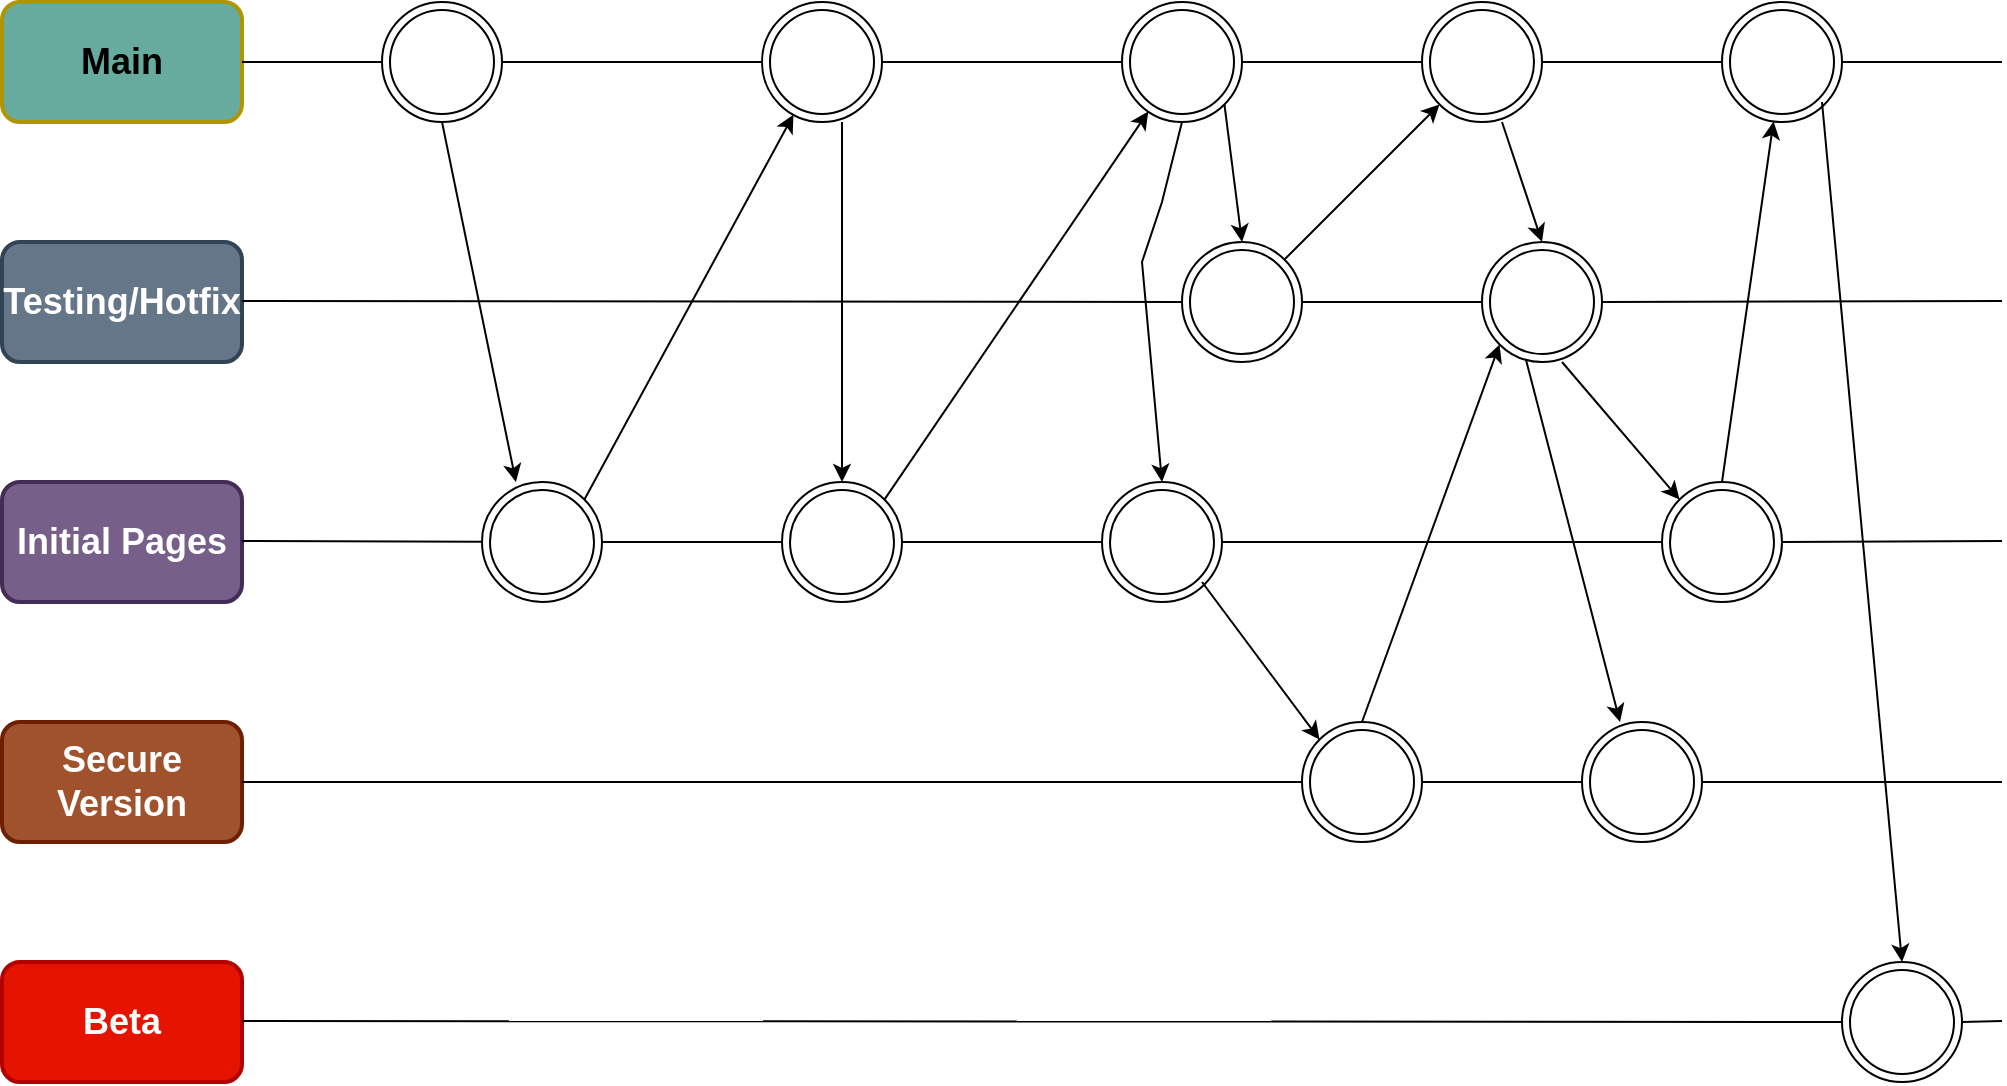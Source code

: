 <mxfile version="26.0.11">
  <diagram name="Page-1" id="L4cc22bHqYqRcs4OZ_tG">
    <mxGraphModel dx="1434" dy="754" grid="0" gridSize="10" guides="1" tooltips="1" connect="1" arrows="1" fold="1" page="1" pageScale="1" pageWidth="1100" pageHeight="670" math="0" shadow="0">
      <root>
        <mxCell id="0" />
        <mxCell id="1" parent="0" />
        <mxCell id="WKAnfxG_8iYY36ftMqmb-1" value="Main" style="rounded=1;whiteSpace=wrap;html=1;strokeWidth=2;fillWeight=4;hachureGap=8;hachureAngle=45;fillColor=light-dark(#67AB9F,#67AB9F);fontColor=#000000;strokeColor=light-dark(#B09500,#67AB9F);fontSize=18;fontStyle=1;textShadow=0;" vertex="1" parent="1">
          <mxGeometry x="40" y="60" width="120" height="60" as="geometry" />
        </mxCell>
        <mxCell id="WKAnfxG_8iYY36ftMqmb-2" value="Testing/Hotfix" style="rounded=1;whiteSpace=wrap;html=1;strokeWidth=2;fillWeight=4;hachureGap=8;hachureAngle=45;fillColor=light-dark(#647687,#E3C800);fontColor=light-dark(#FFFFFF,#FFFFFF);strokeColor=light-dark(#314354,#FFD966);fontSize=18;textShadow=0;fontStyle=1" vertex="1" parent="1">
          <mxGeometry x="40" y="180" width="120" height="60" as="geometry" />
        </mxCell>
        <mxCell id="WKAnfxG_8iYY36ftMqmb-3" value="Initial Pages" style="rounded=1;whiteSpace=wrap;html=1;strokeWidth=2;fillWeight=4;hachureGap=8;hachureAngle=45;fillColor=#76608a;fontColor=light-dark(#FFFFFF,#FFFFFF);strokeColor=#432D57;textShadow=0;labelBorderColor=none;labelBackgroundColor=none;fontStyle=1;fontSize=18;shadow=0;" vertex="1" parent="1">
          <mxGeometry x="40" y="300" width="120" height="60" as="geometry" />
        </mxCell>
        <mxCell id="WKAnfxG_8iYY36ftMqmb-4" value="Secure Version" style="rounded=1;whiteSpace=wrap;html=1;strokeWidth=2;fillWeight=4;hachureGap=8;hachureAngle=45;fillColor=#a0522d;fontColor=light-dark(#FFFFFF,#FAFAFA);strokeColor=#6D1F00;fontSize=18;fontStyle=1" vertex="1" parent="1">
          <mxGeometry x="40" y="420" width="120" height="60" as="geometry" />
        </mxCell>
        <mxCell id="WKAnfxG_8iYY36ftMqmb-5" value="Beta" style="rounded=1;whiteSpace=wrap;html=1;strokeWidth=2;fillWeight=4;hachureGap=8;hachureAngle=45;fillColor=#e51400;fontColor=light-dark(#FFFFFF,#F0F0F0);strokeColor=#B20000;fontStyle=1;fontSize=18;" vertex="1" parent="1">
          <mxGeometry x="40" y="540" width="120" height="60" as="geometry" />
        </mxCell>
        <mxCell id="WKAnfxG_8iYY36ftMqmb-10" value="" style="endArrow=none;html=1;rounded=0;exitX=1;exitY=0.5;exitDx=0;exitDy=0;fillColor=#f5f5f5;strokeColor=light-dark(#000000,#67AB9F);" edge="1" parent="1" source="WKAnfxG_8iYY36ftMqmb-38">
          <mxGeometry width="50" height="50" relative="1" as="geometry">
            <mxPoint x="160" y="90" as="sourcePoint" />
            <mxPoint x="1040" y="90" as="targetPoint" />
          </mxGeometry>
        </mxCell>
        <mxCell id="WKAnfxG_8iYY36ftMqmb-11" value="" style="endArrow=none;html=1;rounded=0;exitX=1;exitY=0.5;exitDx=0;exitDy=0;fillColor=#f5f5f5;strokeColor=light-dark(#000000,#E3C800);" edge="1" parent="1" source="WKAnfxG_8iYY36ftMqmb-19">
          <mxGeometry width="50" height="50" relative="1" as="geometry">
            <mxPoint x="160" y="209.5" as="sourcePoint" />
            <mxPoint x="1040" y="209.5" as="targetPoint" />
          </mxGeometry>
        </mxCell>
        <mxCell id="WKAnfxG_8iYY36ftMqmb-12" value="" style="endArrow=none;html=1;rounded=0;exitX=1;exitY=0.5;exitDx=0;exitDy=0;fillColor=#f5f5f5;strokeColor=light-dark(#000000,#A18EB3);" edge="1" parent="1" source="WKAnfxG_8iYY36ftMqmb-28">
          <mxGeometry width="50" height="50" relative="1" as="geometry">
            <mxPoint x="160" y="329.5" as="sourcePoint" />
            <mxPoint x="1040" y="329.5" as="targetPoint" />
          </mxGeometry>
        </mxCell>
        <mxCell id="WKAnfxG_8iYY36ftMqmb-13" value="" style="endArrow=none;html=1;rounded=0;exitX=1;exitY=0.5;exitDx=0;exitDy=0;fillColor=#f5f5f5;strokeColor=light-dark(#000000,#D28F70);" edge="1" parent="1" source="WKAnfxG_8iYY36ftMqmb-34">
          <mxGeometry width="50" height="50" relative="1" as="geometry">
            <mxPoint x="160" y="450" as="sourcePoint" />
            <mxPoint x="1040" y="450" as="targetPoint" />
          </mxGeometry>
        </mxCell>
        <mxCell id="WKAnfxG_8iYY36ftMqmb-14" value="" style="endArrow=none;html=1;rounded=0;exitX=1;exitY=0.5;exitDx=0;exitDy=0;fillColor=#f5f5f5;strokeColor=light-dark(#000000,#FF9281);" edge="1" parent="1" source="WKAnfxG_8iYY36ftMqmb-41">
          <mxGeometry width="50" height="50" relative="1" as="geometry">
            <mxPoint x="160" y="569.5" as="sourcePoint" />
            <mxPoint x="1040" y="569.5" as="targetPoint" />
          </mxGeometry>
        </mxCell>
        <mxCell id="WKAnfxG_8iYY36ftMqmb-16" value="" style="endArrow=none;html=1;rounded=0;exitX=1;exitY=0.5;exitDx=0;exitDy=0;fillColor=#f5f5f5;strokeColor=light-dark(#000000,#67AB9F);" edge="1" parent="1" target="WKAnfxG_8iYY36ftMqmb-15">
          <mxGeometry width="50" height="50" relative="1" as="geometry">
            <mxPoint x="160" y="90" as="sourcePoint" />
            <mxPoint x="1040" y="90" as="targetPoint" />
          </mxGeometry>
        </mxCell>
        <mxCell id="WKAnfxG_8iYY36ftMqmb-15" value="" style="ellipse;shape=doubleEllipse;whiteSpace=wrap;html=1;aspect=fixed;fillColor=light-dark(#FFFFFF,#67AB9F);" vertex="1" parent="1">
          <mxGeometry x="230" y="60" width="60" height="60" as="geometry" />
        </mxCell>
        <mxCell id="WKAnfxG_8iYY36ftMqmb-18" value="" style="endArrow=none;html=1;rounded=0;exitX=1;exitY=0.5;exitDx=0;exitDy=0;fillColor=#f5f5f5;strokeColor=light-dark(#000000,#E3C800);" edge="1" parent="1" target="WKAnfxG_8iYY36ftMqmb-17">
          <mxGeometry width="50" height="50" relative="1" as="geometry">
            <mxPoint x="160" y="209.5" as="sourcePoint" />
            <mxPoint x="1040" y="209.5" as="targetPoint" />
          </mxGeometry>
        </mxCell>
        <mxCell id="WKAnfxG_8iYY36ftMqmb-17" value="" style="ellipse;shape=doubleEllipse;whiteSpace=wrap;html=1;aspect=fixed;fillColor=light-dark(#FFFFFF,#E3C800);" vertex="1" parent="1">
          <mxGeometry x="630" y="180" width="60" height="60" as="geometry" />
        </mxCell>
        <mxCell id="WKAnfxG_8iYY36ftMqmb-20" value="" style="endArrow=none;html=1;rounded=0;exitX=1;exitY=0.5;exitDx=0;exitDy=0;fillColor=#f5f5f5;strokeColor=light-dark(#000000,#E3C800);" edge="1" parent="1" source="WKAnfxG_8iYY36ftMqmb-17" target="WKAnfxG_8iYY36ftMqmb-19">
          <mxGeometry width="50" height="50" relative="1" as="geometry">
            <mxPoint x="380" y="210" as="sourcePoint" />
            <mxPoint x="1040" y="209.5" as="targetPoint" />
          </mxGeometry>
        </mxCell>
        <mxCell id="WKAnfxG_8iYY36ftMqmb-19" value="" style="ellipse;shape=doubleEllipse;whiteSpace=wrap;html=1;aspect=fixed;fillColor=light-dark(#FFFFFF,#E3C800);" vertex="1" parent="1">
          <mxGeometry x="780" y="180" width="60" height="60" as="geometry" />
        </mxCell>
        <mxCell id="WKAnfxG_8iYY36ftMqmb-23" value="" style="endArrow=none;html=1;rounded=0;exitX=1;exitY=0.5;exitDx=0;exitDy=0;fillColor=#f5f5f5;strokeColor=light-dark(#000000,#A18EB3);" edge="1" parent="1" target="WKAnfxG_8iYY36ftMqmb-21">
          <mxGeometry width="50" height="50" relative="1" as="geometry">
            <mxPoint x="160" y="329.5" as="sourcePoint" />
            <mxPoint x="1040" y="329.5" as="targetPoint" />
          </mxGeometry>
        </mxCell>
        <mxCell id="WKAnfxG_8iYY36ftMqmb-21" value="" style="ellipse;shape=doubleEllipse;whiteSpace=wrap;html=1;aspect=fixed;fillColor=light-dark(#FFFFFF,#A18EB3);" vertex="1" parent="1">
          <mxGeometry x="280" y="300" width="60" height="60" as="geometry" />
        </mxCell>
        <mxCell id="WKAnfxG_8iYY36ftMqmb-25" value="" style="endArrow=none;html=1;rounded=0;exitX=1;exitY=0.5;exitDx=0;exitDy=0;fillColor=#f5f5f5;strokeColor=light-dark(#000000,#A18EB3);" edge="1" parent="1" source="WKAnfxG_8iYY36ftMqmb-21">
          <mxGeometry width="50" height="50" relative="1" as="geometry">
            <mxPoint x="340" y="330" as="sourcePoint" />
            <mxPoint x="440" y="330" as="targetPoint" />
          </mxGeometry>
        </mxCell>
        <mxCell id="WKAnfxG_8iYY36ftMqmb-27" value="" style="endArrow=none;html=1;rounded=0;fillColor=#f5f5f5;strokeColor=light-dark(#000000,#A18EB3);" edge="1" parent="1" source="WKAnfxG_8iYY36ftMqmb-36" target="WKAnfxG_8iYY36ftMqmb-26">
          <mxGeometry width="50" height="50" relative="1" as="geometry">
            <mxPoint x="440" y="330" as="sourcePoint" />
            <mxPoint x="1040" y="329.5" as="targetPoint" />
          </mxGeometry>
        </mxCell>
        <mxCell id="WKAnfxG_8iYY36ftMqmb-26" value="" style="ellipse;shape=doubleEllipse;whiteSpace=wrap;html=1;aspect=fixed;fillColor=light-dark(#FFFFFF,#A18EB3);" vertex="1" parent="1">
          <mxGeometry x="590" y="300" width="60" height="60" as="geometry" />
        </mxCell>
        <mxCell id="WKAnfxG_8iYY36ftMqmb-29" value="" style="endArrow=none;html=1;rounded=0;exitX=1;exitY=0.5;exitDx=0;exitDy=0;fillColor=#f5f5f5;strokeColor=light-dark(#000000,#A18EB3);" edge="1" parent="1" source="WKAnfxG_8iYY36ftMqmb-26" target="WKAnfxG_8iYY36ftMqmb-28">
          <mxGeometry width="50" height="50" relative="1" as="geometry">
            <mxPoint x="710" y="330" as="sourcePoint" />
            <mxPoint x="1040" y="329.5" as="targetPoint" />
          </mxGeometry>
        </mxCell>
        <mxCell id="WKAnfxG_8iYY36ftMqmb-28" value="" style="ellipse;shape=doubleEllipse;whiteSpace=wrap;html=1;aspect=fixed;fillColor=light-dark(#FFFFFF,#A18EB3);" vertex="1" parent="1">
          <mxGeometry x="870" y="300" width="60" height="60" as="geometry" />
        </mxCell>
        <mxCell id="WKAnfxG_8iYY36ftMqmb-31" value="" style="endArrow=none;html=1;rounded=0;exitX=1;exitY=0.5;exitDx=0;exitDy=0;fillColor=#f5f5f5;strokeColor=light-dark(#000000,#67AB9F);" edge="1" parent="1" source="WKAnfxG_8iYY36ftMqmb-15" target="WKAnfxG_8iYY36ftMqmb-30">
          <mxGeometry width="50" height="50" relative="1" as="geometry">
            <mxPoint x="290" y="90" as="sourcePoint" />
            <mxPoint x="1040" y="90" as="targetPoint" />
          </mxGeometry>
        </mxCell>
        <mxCell id="WKAnfxG_8iYY36ftMqmb-30" value="" style="ellipse;shape=doubleEllipse;whiteSpace=wrap;html=1;aspect=fixed;fillColor=light-dark(#FFFFFF,#67AB9F);" vertex="1" parent="1">
          <mxGeometry x="420" y="60" width="60" height="60" as="geometry" />
        </mxCell>
        <mxCell id="WKAnfxG_8iYY36ftMqmb-35" value="" style="endArrow=none;html=1;rounded=0;exitX=1;exitY=0.5;exitDx=0;exitDy=0;fillColor=#f5f5f5;strokeColor=light-dark(#000000,#D28F70);" edge="1" parent="1" target="WKAnfxG_8iYY36ftMqmb-34">
          <mxGeometry width="50" height="50" relative="1" as="geometry">
            <mxPoint x="160" y="450" as="sourcePoint" />
            <mxPoint x="1040" y="450" as="targetPoint" />
          </mxGeometry>
        </mxCell>
        <mxCell id="WKAnfxG_8iYY36ftMqmb-34" value="" style="ellipse;shape=doubleEllipse;whiteSpace=wrap;html=1;aspect=fixed;fillColor=light-dark(#FFFFFF,#D28F70);" vertex="1" parent="1">
          <mxGeometry x="830" y="420" width="60" height="60" as="geometry" />
        </mxCell>
        <mxCell id="WKAnfxG_8iYY36ftMqmb-37" value="" style="endArrow=none;html=1;rounded=0;fillColor=#f5f5f5;strokeColor=light-dark(#000000,#F5F5F5);" edge="1" parent="1" target="WKAnfxG_8iYY36ftMqmb-36">
          <mxGeometry width="50" height="50" relative="1" as="geometry">
            <mxPoint x="440" y="330" as="sourcePoint" />
            <mxPoint x="590" y="330" as="targetPoint" />
          </mxGeometry>
        </mxCell>
        <mxCell id="WKAnfxG_8iYY36ftMqmb-36" value="" style="ellipse;shape=doubleEllipse;whiteSpace=wrap;html=1;aspect=fixed;fillColor=light-dark(#FFFFFF,#A18EB3);" vertex="1" parent="1">
          <mxGeometry x="430" y="300" width="60" height="60" as="geometry" />
        </mxCell>
        <mxCell id="WKAnfxG_8iYY36ftMqmb-39" value="" style="endArrow=none;html=1;rounded=0;exitX=1;exitY=0.5;exitDx=0;exitDy=0;fillColor=#f5f5f5;strokeColor=light-dark(#000000,#67AB9F);" edge="1" parent="1" source="WKAnfxG_8iYY36ftMqmb-30" target="WKAnfxG_8iYY36ftMqmb-38">
          <mxGeometry width="50" height="50" relative="1" as="geometry">
            <mxPoint x="480" y="90" as="sourcePoint" />
            <mxPoint x="1040" y="90" as="targetPoint" />
          </mxGeometry>
        </mxCell>
        <mxCell id="WKAnfxG_8iYY36ftMqmb-38" value="" style="ellipse;shape=doubleEllipse;whiteSpace=wrap;html=1;aspect=fixed;fillColor=light-dark(#FFFFFF,#67AB9F);" vertex="1" parent="1">
          <mxGeometry x="750" y="60" width="60" height="60" as="geometry" />
        </mxCell>
        <mxCell id="WKAnfxG_8iYY36ftMqmb-40" value="" style="ellipse;shape=doubleEllipse;whiteSpace=wrap;html=1;aspect=fixed;fillColor=light-dark(#FFFFFF,#67AB9F);" vertex="1" parent="1">
          <mxGeometry x="900" y="60" width="60" height="60" as="geometry" />
        </mxCell>
        <mxCell id="WKAnfxG_8iYY36ftMqmb-42" value="" style="endArrow=none;html=1;rounded=0;exitX=1;exitY=0.5;exitDx=0;exitDy=0;fillColor=#f5f5f5;strokeColor=light-dark(#000000,#FF9281);" edge="1" parent="1" target="WKAnfxG_8iYY36ftMqmb-41">
          <mxGeometry width="50" height="50" relative="1" as="geometry">
            <mxPoint x="160" y="569.5" as="sourcePoint" />
            <mxPoint x="1040" y="569.5" as="targetPoint" />
          </mxGeometry>
        </mxCell>
        <mxCell id="WKAnfxG_8iYY36ftMqmb-41" value="" style="ellipse;shape=doubleEllipse;whiteSpace=wrap;html=1;aspect=fixed;fillColor=light-dark(#FFFFFF,#FF9281);" vertex="1" parent="1">
          <mxGeometry x="960" y="540" width="60" height="60" as="geometry" />
        </mxCell>
        <mxCell id="WKAnfxG_8iYY36ftMqmb-33" value="" style="ellipse;shape=doubleEllipse;whiteSpace=wrap;html=1;aspect=fixed;fillColor=light-dark(#FFFFFF,#D28F70);" vertex="1" parent="1">
          <mxGeometry x="690" y="420" width="60" height="60" as="geometry" />
        </mxCell>
        <mxCell id="WKAnfxG_8iYY36ftMqmb-32" value="" style="ellipse;shape=doubleEllipse;whiteSpace=wrap;html=1;aspect=fixed;fillColor=light-dark(#FFFFFF,#67AB9F);" vertex="1" parent="1">
          <mxGeometry x="600" y="60" width="60" height="60" as="geometry" />
        </mxCell>
        <mxCell id="WKAnfxG_8iYY36ftMqmb-52" value="" style="endArrow=classic;html=1;rounded=0;entryX=0.283;entryY=0;entryDx=0;entryDy=0;entryPerimeter=0;exitX=0.5;exitY=1;exitDx=0;exitDy=0;strokeColor=light-dark(#000000,#67AB9F);" edge="1" parent="1" source="WKAnfxG_8iYY36ftMqmb-15" target="WKAnfxG_8iYY36ftMqmb-21">
          <mxGeometry width="50" height="50" relative="1" as="geometry">
            <mxPoint x="250" y="200" as="sourcePoint" />
            <mxPoint x="300" y="150" as="targetPoint" />
          </mxGeometry>
        </mxCell>
        <mxCell id="WKAnfxG_8iYY36ftMqmb-53" value="" style="endArrow=classic;html=1;rounded=0;exitX=1;exitY=0;exitDx=0;exitDy=0;strokeColor=light-dark(#000000,#A18EB3);" edge="1" parent="1" source="WKAnfxG_8iYY36ftMqmb-21" target="WKAnfxG_8iYY36ftMqmb-30">
          <mxGeometry width="50" height="50" relative="1" as="geometry">
            <mxPoint x="350" y="210" as="sourcePoint" />
            <mxPoint x="387" y="390" as="targetPoint" />
          </mxGeometry>
        </mxCell>
        <mxCell id="WKAnfxG_8iYY36ftMqmb-54" value="" style="endArrow=classic;html=1;rounded=0;entryX=0.5;entryY=0;entryDx=0;entryDy=0;exitX=0.5;exitY=1;exitDx=0;exitDy=0;strokeColor=light-dark(#000000,#67AB9F);" edge="1" parent="1" target="WKAnfxG_8iYY36ftMqmb-36">
          <mxGeometry width="50" height="50" relative="1" as="geometry">
            <mxPoint x="460" y="120" as="sourcePoint" />
            <mxPoint x="497" y="300" as="targetPoint" />
          </mxGeometry>
        </mxCell>
        <mxCell id="WKAnfxG_8iYY36ftMqmb-55" value="" style="endArrow=classic;html=1;rounded=0;exitX=1;exitY=0;exitDx=0;exitDy=0;strokeColor=light-dark(#000000,#A18EB3);" edge="1" parent="1" source="WKAnfxG_8iYY36ftMqmb-36" target="WKAnfxG_8iYY36ftMqmb-32">
          <mxGeometry width="50" height="50" relative="1" as="geometry">
            <mxPoint x="530" y="130" as="sourcePoint" />
            <mxPoint x="567" y="310" as="targetPoint" />
          </mxGeometry>
        </mxCell>
        <mxCell id="WKAnfxG_8iYY36ftMqmb-56" value="" style="endArrow=classic;html=1;rounded=0;exitX=0.5;exitY=1;exitDx=0;exitDy=0;strokeColor=light-dark(#000000,#67AB9F);" edge="1" parent="1" source="WKAnfxG_8iYY36ftMqmb-32">
          <mxGeometry width="50" height="50" relative="1" as="geometry">
            <mxPoint x="509" y="354" as="sourcePoint" />
            <mxPoint x="620" y="300" as="targetPoint" />
            <Array as="points">
              <mxPoint x="620" y="160" />
              <mxPoint x="610" y="190" />
            </Array>
          </mxGeometry>
        </mxCell>
        <mxCell id="WKAnfxG_8iYY36ftMqmb-57" value="" style="endArrow=classic;html=1;rounded=0;exitX=1;exitY=1;exitDx=0;exitDy=0;entryX=0.5;entryY=0;entryDx=0;entryDy=0;strokeColor=light-dark(#000000,#67AB9F);" edge="1" parent="1" source="WKAnfxG_8iYY36ftMqmb-32" target="WKAnfxG_8iYY36ftMqmb-17">
          <mxGeometry width="50" height="50" relative="1" as="geometry">
            <mxPoint x="501" y="329" as="sourcePoint" />
            <mxPoint x="633" y="135" as="targetPoint" />
          </mxGeometry>
        </mxCell>
        <mxCell id="WKAnfxG_8iYY36ftMqmb-58" value="" style="endArrow=classic;html=1;rounded=0;exitX=1;exitY=0;exitDx=0;exitDy=0;entryX=0;entryY=1;entryDx=0;entryDy=0;strokeColor=light-dark(#000000,#E3C800);" edge="1" parent="1" source="WKAnfxG_8iYY36ftMqmb-17" target="WKAnfxG_8iYY36ftMqmb-38">
          <mxGeometry width="50" height="50" relative="1" as="geometry">
            <mxPoint x="630" y="300" as="sourcePoint" />
            <mxPoint x="750" y="120" as="targetPoint" />
          </mxGeometry>
        </mxCell>
        <mxCell id="WKAnfxG_8iYY36ftMqmb-59" value="" style="endArrow=classic;html=1;rounded=0;exitX=0.5;exitY=0;exitDx=0;exitDy=0;strokeColor=light-dark(#000000,#A18EB3);" edge="1" parent="1" source="WKAnfxG_8iYY36ftMqmb-28" target="WKAnfxG_8iYY36ftMqmb-40">
          <mxGeometry width="50" height="50" relative="1" as="geometry">
            <mxPoint x="810" y="334" as="sourcePoint" />
            <mxPoint x="920" y="122" as="targetPoint" />
          </mxGeometry>
        </mxCell>
        <mxCell id="WKAnfxG_8iYY36ftMqmb-61" value="" style="endArrow=classic;html=1;rounded=0;exitX=1;exitY=1;exitDx=0;exitDy=0;entryX=0.5;entryY=0;entryDx=0;entryDy=0;strokeColor=light-dark(#000000,#67AB9F);" edge="1" parent="1" target="WKAnfxG_8iYY36ftMqmb-19">
          <mxGeometry width="50" height="50" relative="1" as="geometry">
            <mxPoint x="790" y="120" as="sourcePoint" />
            <mxPoint x="799" y="189" as="targetPoint" />
          </mxGeometry>
        </mxCell>
        <mxCell id="WKAnfxG_8iYY36ftMqmb-62" value="" style="endArrow=classic;html=1;rounded=0;exitX=1;exitY=1;exitDx=0;exitDy=0;entryX=0;entryY=0;entryDx=0;entryDy=0;strokeColor=light-dark(#000000,#E3C800);" edge="1" parent="1" target="WKAnfxG_8iYY36ftMqmb-28">
          <mxGeometry width="50" height="50" relative="1" as="geometry">
            <mxPoint x="820" y="240" as="sourcePoint" />
            <mxPoint x="840" y="300" as="targetPoint" />
          </mxGeometry>
        </mxCell>
        <mxCell id="WKAnfxG_8iYY36ftMqmb-63" value="" style="endArrow=classic;html=1;rounded=0;exitX=1;exitY=1;exitDx=0;exitDy=0;entryX=0;entryY=0;entryDx=0;entryDy=0;strokeColor=light-dark(#000000,#A18EB3);" edge="1" parent="1" target="WKAnfxG_8iYY36ftMqmb-33">
          <mxGeometry width="50" height="50" relative="1" as="geometry">
            <mxPoint x="640" y="350" as="sourcePoint" />
            <mxPoint x="660" y="410" as="targetPoint" />
          </mxGeometry>
        </mxCell>
        <mxCell id="WKAnfxG_8iYY36ftMqmb-65" value="" style="endArrow=classic;html=1;rounded=0;exitX=1;exitY=0;exitDx=0;exitDy=0;entryX=0;entryY=1;entryDx=0;entryDy=0;strokeColor=light-dark(#000000,#D28F70);" edge="1" parent="1" target="WKAnfxG_8iYY36ftMqmb-19">
          <mxGeometry width="50" height="50" relative="1" as="geometry">
            <mxPoint x="720" y="420" as="sourcePoint" />
            <mxPoint x="798" y="342" as="targetPoint" />
          </mxGeometry>
        </mxCell>
        <mxCell id="WKAnfxG_8iYY36ftMqmb-66" value="" style="endArrow=classic;html=1;rounded=0;entryX=0.5;entryY=0;entryDx=0;entryDy=0;exitX=0.5;exitY=1;exitDx=0;exitDy=0;strokeColor=light-dark(#000000,#67AB9F);" edge="1" parent="1" target="WKAnfxG_8iYY36ftMqmb-41">
          <mxGeometry width="50" height="50" relative="1" as="geometry">
            <mxPoint x="950" y="110" as="sourcePoint" />
            <mxPoint x="950" y="290" as="targetPoint" />
          </mxGeometry>
        </mxCell>
        <mxCell id="WKAnfxG_8iYY36ftMqmb-67" value="" style="endArrow=classic;html=1;rounded=0;exitX=0.367;exitY=0.983;exitDx=0;exitDy=0;entryX=0.317;entryY=0;entryDx=0;entryDy=0;entryPerimeter=0;exitPerimeter=0;strokeColor=light-dark(#000000,#E3C800);" edge="1" parent="1" source="WKAnfxG_8iYY36ftMqmb-19" target="WKAnfxG_8iYY36ftMqmb-34">
          <mxGeometry width="50" height="50" relative="1" as="geometry">
            <mxPoint x="730" y="430" as="sourcePoint" />
            <mxPoint x="799" y="241" as="targetPoint" />
          </mxGeometry>
        </mxCell>
      </root>
    </mxGraphModel>
  </diagram>
</mxfile>
